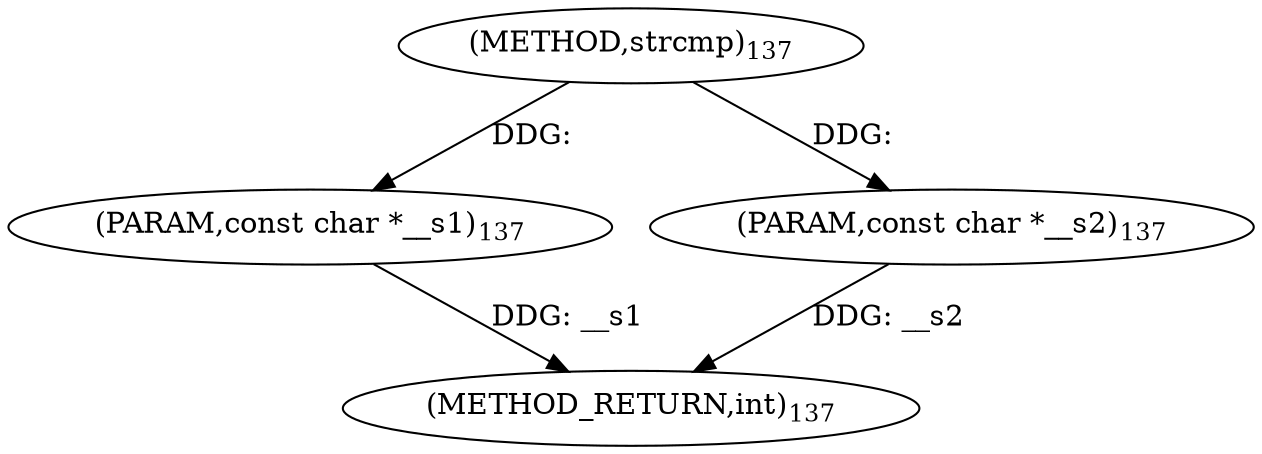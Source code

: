 digraph "strcmp" {  
"98800" [label = <(METHOD,strcmp)<SUB>137</SUB>> ]
"98803" [label = <(METHOD_RETURN,int)<SUB>137</SUB>> ]
"98801" [label = <(PARAM,const char *__s1)<SUB>137</SUB>> ]
"98802" [label = <(PARAM,const char *__s2)<SUB>137</SUB>> ]
  "98801" -> "98803"  [ label = "DDG: __s1"] 
  "98802" -> "98803"  [ label = "DDG: __s2"] 
  "98800" -> "98801"  [ label = "DDG: "] 
  "98800" -> "98802"  [ label = "DDG: "] 
}
